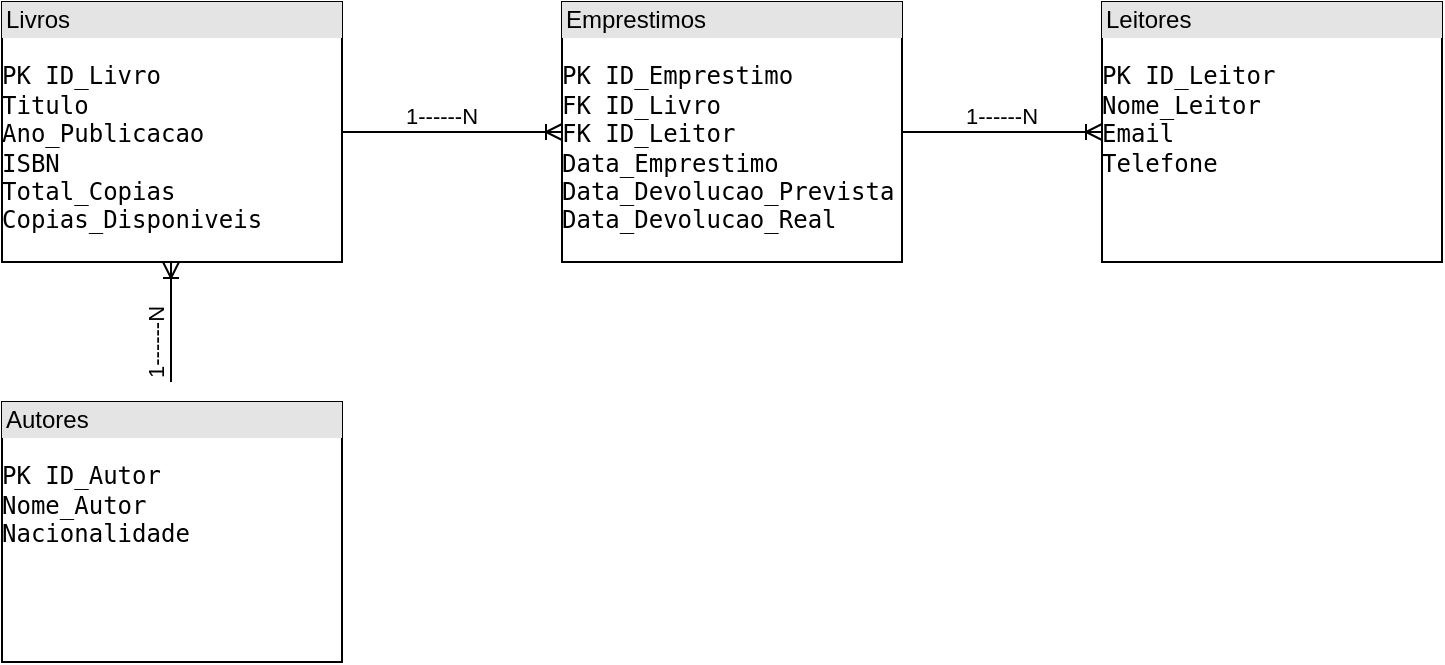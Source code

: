 <mxfile version="27.1.4">
  <diagram name="Página-1" id="tAvPEJa-TW7OlBHJ05g5">
    <mxGraphModel grid="1" page="1" gridSize="10" guides="1" tooltips="1" connect="1" arrows="1" fold="1" pageScale="1" pageWidth="827" pageHeight="1169" math="0" shadow="0">
      <root>
        <mxCell id="0" />
        <mxCell id="1" parent="0" />
        <mxCell id="jBhiMEQIGFDRWBxNa_Wc-27" value="&lt;div style=&quot;box-sizing: border-box; width: 100%; background: rgb(228, 228, 228); padding: 2px;&quot;&gt;&lt;span style=&quot;background-color: light-dark(rgb(228, 228, 228), rgb(41, 41, 41)); color: light-dark(rgb(0, 0, 0), rgb(255, 255, 255));&quot;&gt;Livros&lt;/span&gt;&lt;/div&gt;&lt;table style=&quot;width:100%;font-size:1em;&quot; cellpadding=&quot;2&quot; cellspacing=&quot;0&quot;&gt;&lt;tbody&gt;&lt;/tbody&gt;&lt;/table&gt;&lt;div class=&quot;code-block ng-tns-c1667500651-89 ng-animate-disabled ng-trigger ng-trigger-codeBlockRevealAnimation&quot;&gt;&lt;div class=&quot;formatted-code-block-internal-container ng-tns-c1667500651-89&quot;&gt;&lt;div class=&quot;animated-opacity ng-tns-c1667500651-89&quot;&gt;&lt;pre class=&quot;ng-tns-c1667500651-89&quot;&gt;&lt;code data-sourcepos=&quot;21:5-30:22&quot; class=&quot;code-container formatted ng-tns-c1667500651-89 no-decoration-radius&quot; data-test-id=&quot;code-content&quot; role=&quot;text&quot;&gt;PK ID_Livro&lt;br&gt;Titulo&lt;br&gt;Ano_Publicacao&lt;br&gt;ISBN&lt;br&gt;Total_Copias&lt;br&gt;Copias_Disponiveis&lt;br&gt;&lt;/code&gt;&lt;/pre&gt;&lt;/div&gt;&lt;/div&gt;&lt;/div&gt;&lt;br&gt;&lt;p data-sourcepos=&quot;32:5-32:83&quot;&gt;&lt;/p&gt;" style="verticalAlign=top;align=left;overflow=fill;html=1;whiteSpace=wrap;" vertex="1" parent="1">
          <mxGeometry x="30" y="40" width="170" height="130" as="geometry" />
        </mxCell>
        <mxCell id="jBhiMEQIGFDRWBxNa_Wc-31" value="&lt;div style=&quot;box-sizing: border-box; width: 100%; background: rgb(228, 228, 228); padding: 2px;&quot;&gt;Leitores&lt;table style=&quot;background-color: transparent; color: light-dark(rgb(0, 0, 0), rgb(255, 255, 255)); font-size: 1em; width: 100%;&quot; cellpadding=&quot;2&quot; cellspacing=&quot;0&quot;&gt;&lt;tbody&gt;&lt;/tbody&gt;&lt;/table&gt;&lt;/div&gt;&lt;div class=&quot;code-block ng-tns-c1667500651-89 ng-animate-disabled ng-trigger ng-trigger-codeBlockRevealAnimation&quot;&gt;&lt;div class=&quot;formatted-code-block-internal-container ng-tns-c1667500651-89&quot;&gt;&lt;div class=&quot;animated-opacity ng-tns-c1667500651-89&quot;&gt;&lt;pre class=&quot;ng-tns-c1667500651-89&quot;&gt;&lt;code data-sourcepos=&quot;21:5-30:22&quot; class=&quot;code-container formatted ng-tns-c1667500651-89 no-decoration-radius&quot; data-test-id=&quot;code-content&quot; role=&quot;text&quot;&gt;PK ID_Leitor&lt;br/&gt;Nome_Leitor&lt;br/&gt;Email&lt;br/&gt;Telefone&lt;/code&gt;&lt;/pre&gt;&lt;/div&gt;&lt;/div&gt;&lt;/div&gt;&lt;br&gt;&lt;p data-sourcepos=&quot;32:5-32:83&quot;&gt;&lt;/p&gt;" style="verticalAlign=top;align=left;overflow=fill;html=1;whiteSpace=wrap;" vertex="1" parent="1">
          <mxGeometry x="580" y="40" width="170" height="130" as="geometry" />
        </mxCell>
        <mxCell id="jBhiMEQIGFDRWBxNa_Wc-32" value="&lt;div style=&quot;box-sizing: border-box; width: 100%; background: rgb(228, 228, 228); padding: 2px;&quot;&gt;Autores&lt;table style=&quot;background-color: transparent; color: light-dark(rgb(0, 0, 0), rgb(255, 255, 255)); font-size: 1em; width: 100%;&quot; cellpadding=&quot;2&quot; cellspacing=&quot;0&quot;&gt;&lt;tbody&gt;&lt;/tbody&gt;&lt;/table&gt;&lt;/div&gt;&lt;div class=&quot;code-block ng-tns-c1667500651-89 ng-animate-disabled ng-trigger ng-trigger-codeBlockRevealAnimation&quot;&gt;&lt;div class=&quot;formatted-code-block-internal-container ng-tns-c1667500651-89&quot;&gt;&lt;div class=&quot;animated-opacity ng-tns-c1667500651-89&quot;&gt;&lt;pre class=&quot;ng-tns-c1667500651-89&quot;&gt;&lt;code data-sourcepos=&quot;21:5-30:22&quot; class=&quot;code-container formatted ng-tns-c1667500651-89 no-decoration-radius&quot; data-test-id=&quot;code-content&quot; role=&quot;text&quot;&gt;PK ID_Autor&lt;br&gt;Nome_Autor&lt;br&gt;Nacionalidade&lt;/code&gt;&lt;/pre&gt;&lt;/div&gt;&lt;/div&gt;&lt;/div&gt;&lt;br&gt;&lt;p data-sourcepos=&quot;32:5-32:83&quot;&gt;&lt;/p&gt;" style="verticalAlign=top;align=left;overflow=fill;html=1;whiteSpace=wrap;" vertex="1" parent="1">
          <mxGeometry x="30" y="240" width="170" height="130" as="geometry" />
        </mxCell>
        <mxCell id="jBhiMEQIGFDRWBxNa_Wc-33" value="&lt;div style=&quot;box-sizing: border-box; width: 100%; background: rgb(228, 228, 228); padding: 2px;&quot;&gt;Emprestimos&lt;table style=&quot;background-color: transparent; color: light-dark(rgb(0, 0, 0), rgb(255, 255, 255)); font-size: 1em; width: 100%;&quot; cellpadding=&quot;2&quot; cellspacing=&quot;0&quot;&gt;&lt;tbody&gt;&lt;/tbody&gt;&lt;/table&gt;&lt;/div&gt;&lt;div class=&quot;code-block ng-tns-c1667500651-89 ng-animate-disabled ng-trigger ng-trigger-codeBlockRevealAnimation&quot;&gt;&lt;div class=&quot;formatted-code-block-internal-container ng-tns-c1667500651-89&quot;&gt;&lt;div class=&quot;animated-opacity ng-tns-c1667500651-89&quot;&gt;&lt;pre class=&quot;ng-tns-c1667500651-89&quot;&gt;&lt;code data-sourcepos=&quot;21:5-30:22&quot; class=&quot;code-container formatted ng-tns-c1667500651-89 no-decoration-radius&quot; data-test-id=&quot;code-content&quot; role=&quot;text&quot;&gt;PK ID_Emprestimo&lt;br/&gt;FK ID_Livro&lt;br/&gt;FK ID_Leitor&lt;br/&gt;Data_Emprestimo&lt;br/&gt;Data_Devolucao_Prevista&lt;br/&gt;Data_Devolucao_Real&lt;/code&gt;&lt;/pre&gt;&lt;/div&gt;&lt;/div&gt;&lt;/div&gt;&lt;br&gt;&lt;p data-sourcepos=&quot;32:5-32:83&quot;&gt;&lt;/p&gt;" style="verticalAlign=top;align=left;overflow=fill;html=1;whiteSpace=wrap;" vertex="1" parent="1">
          <mxGeometry x="310" y="40" width="170" height="130" as="geometry" />
        </mxCell>
        <mxCell id="t41LFxuZ9yCAr3vVdHqn-7" value="" style="endArrow=ERoneToMany;endFill=0;html=1;edgeStyle=orthogonalEdgeStyle;align=left;verticalAlign=top;rounded=0;" edge="1" parent="1" source="jBhiMEQIGFDRWBxNa_Wc-33" target="jBhiMEQIGFDRWBxNa_Wc-31">
          <mxGeometry x="-1" relative="1" as="geometry">
            <mxPoint x="210" y="115" as="sourcePoint" />
            <mxPoint x="310" y="115" as="targetPoint" />
          </mxGeometry>
        </mxCell>
        <mxCell id="t41LFxuZ9yCAr3vVdHqn-8" value="1------N" style="edgeLabel;resizable=0;html=1;align=left;verticalAlign=bottom;" connectable="0" vertex="1" parent="t41LFxuZ9yCAr3vVdHqn-7">
          <mxGeometry x="-1" relative="1" as="geometry">
            <mxPoint x="30" as="offset" />
          </mxGeometry>
        </mxCell>
        <mxCell id="t41LFxuZ9yCAr3vVdHqn-10" value="" style="endArrow=ERoneToMany;endFill=0;html=1;edgeStyle=orthogonalEdgeStyle;align=left;verticalAlign=top;rounded=0;exitX=1;exitY=0.5;exitDx=0;exitDy=0;entryX=0;entryY=0.5;entryDx=0;entryDy=0;" edge="1" parent="1" source="jBhiMEQIGFDRWBxNa_Wc-27" target="jBhiMEQIGFDRWBxNa_Wc-33">
          <mxGeometry x="-1" relative="1" as="geometry">
            <mxPoint x="240" y="110" as="sourcePoint" />
            <mxPoint x="290" y="105" as="targetPoint" />
          </mxGeometry>
        </mxCell>
        <mxCell id="t41LFxuZ9yCAr3vVdHqn-11" value="1------N" style="edgeLabel;resizable=0;html=1;align=left;verticalAlign=bottom;" connectable="0" vertex="1" parent="t41LFxuZ9yCAr3vVdHqn-10">
          <mxGeometry x="-1" relative="1" as="geometry">
            <mxPoint x="30" as="offset" />
          </mxGeometry>
        </mxCell>
        <mxCell id="t41LFxuZ9yCAr3vVdHqn-12" value="" style="endArrow=ERoneToMany;endFill=0;html=1;edgeStyle=orthogonalEdgeStyle;align=left;verticalAlign=top;rounded=0;exitX=0.5;exitY=0;exitDx=0;exitDy=0;entryX=0.5;entryY=1;entryDx=0;entryDy=0;" edge="1" parent="1">
          <mxGeometry x="-1" relative="1" as="geometry">
            <mxPoint x="114.5" y="230" as="sourcePoint" />
            <mxPoint x="114.5" y="170" as="targetPoint" />
          </mxGeometry>
        </mxCell>
        <mxCell id="t41LFxuZ9yCAr3vVdHqn-13" value="1------N" style="edgeLabel;resizable=0;html=1;align=left;verticalAlign=bottom;rotation=-90;" connectable="0" vertex="1" parent="t41LFxuZ9yCAr3vVdHqn-12">
          <mxGeometry x="-1" relative="1" as="geometry">
            <mxPoint x="1" as="offset" />
          </mxGeometry>
        </mxCell>
      </root>
    </mxGraphModel>
  </diagram>
</mxfile>
